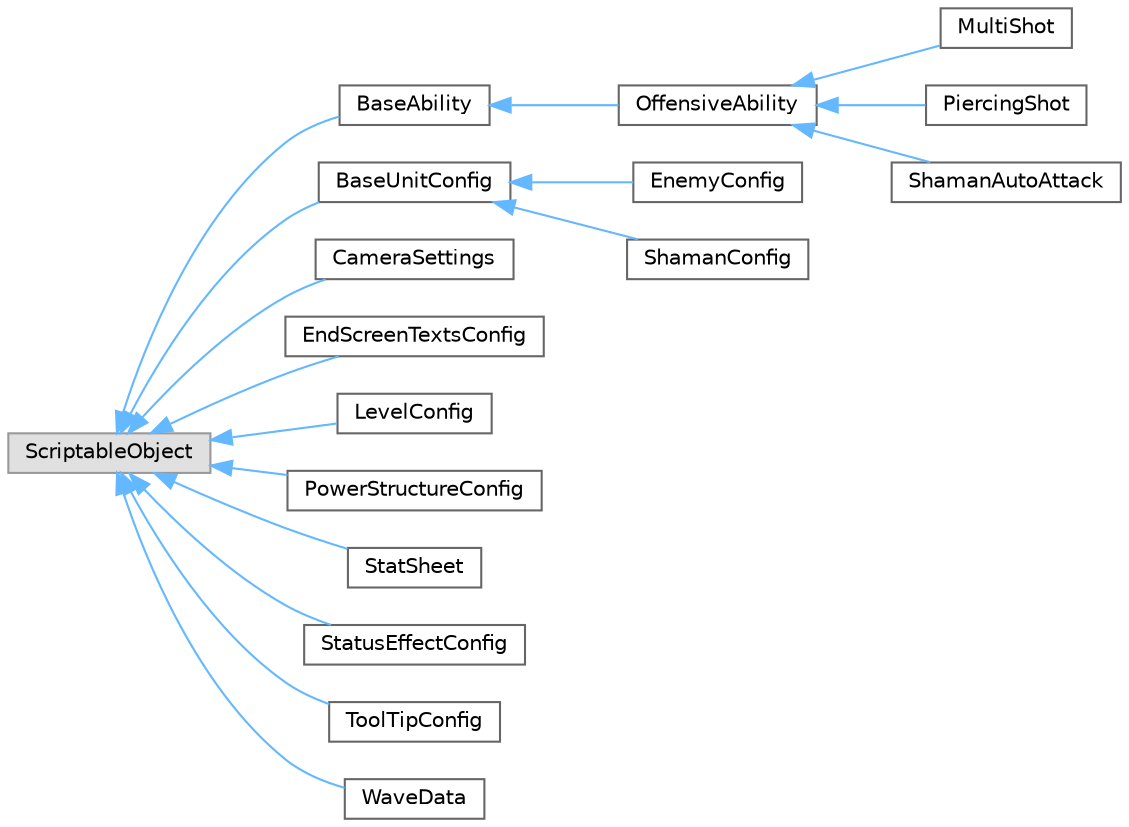 digraph "Graphical Class Hierarchy"
{
 // LATEX_PDF_SIZE
  bgcolor="transparent";
  edge [fontname=Helvetica,fontsize=10,labelfontname=Helvetica,labelfontsize=10];
  node [fontname=Helvetica,fontsize=10,shape=box,height=0.2,width=0.4];
  rankdir="LR";
  Node0 [label="ScriptableObject",height=0.2,width=0.4,color="grey60", fillcolor="#E0E0E0", style="filled",tooltip=" "];
  Node0 -> Node1 [dir="back",color="steelblue1",style="solid"];
  Node1 [label="BaseAbility",height=0.2,width=0.4,color="grey40", fillcolor="white", style="filled",URL="$class_base_ability.html",tooltip=" "];
  Node1 -> Node2 [dir="back",color="steelblue1",style="solid"];
  Node2 [label="OffensiveAbility",height=0.2,width=0.4,color="grey40", fillcolor="white", style="filled",URL="$class_offensive_ability.html",tooltip=" "];
  Node2 -> Node3 [dir="back",color="steelblue1",style="solid"];
  Node3 [label="MultiShot",height=0.2,width=0.4,color="grey40", fillcolor="white", style="filled",URL="$class_multi_shot.html",tooltip=" "];
  Node2 -> Node4 [dir="back",color="steelblue1",style="solid"];
  Node4 [label="PiercingShot",height=0.2,width=0.4,color="grey40", fillcolor="white", style="filled",URL="$class_piercing_shot.html",tooltip=" "];
  Node2 -> Node5 [dir="back",color="steelblue1",style="solid"];
  Node5 [label="ShamanAutoAttack",height=0.2,width=0.4,color="grey40", fillcolor="white", style="filled",URL="$class_shaman_auto_attack.html",tooltip=" "];
  Node0 -> Node6 [dir="back",color="steelblue1",style="solid"];
  Node6 [label="BaseUnitConfig",height=0.2,width=0.4,color="grey40", fillcolor="white", style="filled",URL="$class_base_unit_config.html",tooltip=" "];
  Node6 -> Node7 [dir="back",color="steelblue1",style="solid"];
  Node7 [label="EnemyConfig",height=0.2,width=0.4,color="grey40", fillcolor="white", style="filled",URL="$class_enemy_config.html",tooltip=" "];
  Node6 -> Node8 [dir="back",color="steelblue1",style="solid"];
  Node8 [label="ShamanConfig",height=0.2,width=0.4,color="grey40", fillcolor="white", style="filled",URL="$class_shaman_config.html",tooltip=" "];
  Node0 -> Node9 [dir="back",color="steelblue1",style="solid"];
  Node9 [label="CameraSettings",height=0.2,width=0.4,color="grey40", fillcolor="white", style="filled",URL="$class_camera_settings.html",tooltip=" "];
  Node0 -> Node10 [dir="back",color="steelblue1",style="solid"];
  Node10 [label="EndScreenTextsConfig",height=0.2,width=0.4,color="grey40", fillcolor="white", style="filled",URL="$class_end_screen_texts_config.html",tooltip=" "];
  Node0 -> Node11 [dir="back",color="steelblue1",style="solid"];
  Node11 [label="LevelConfig",height=0.2,width=0.4,color="grey40", fillcolor="white", style="filled",URL="$class_level_config.html",tooltip=" "];
  Node0 -> Node12 [dir="back",color="steelblue1",style="solid"];
  Node12 [label="PowerStructureConfig",height=0.2,width=0.4,color="grey40", fillcolor="white", style="filled",URL="$class_power_structure_config.html",tooltip=" "];
  Node0 -> Node13 [dir="back",color="steelblue1",style="solid"];
  Node13 [label="StatSheet",height=0.2,width=0.4,color="grey40", fillcolor="white", style="filled",URL="$class_stat_sheet.html",tooltip=" "];
  Node0 -> Node14 [dir="back",color="steelblue1",style="solid"];
  Node14 [label="StatusEffectConfig",height=0.2,width=0.4,color="grey40", fillcolor="white", style="filled",URL="$class_status_effect_config.html",tooltip=" "];
  Node0 -> Node15 [dir="back",color="steelblue1",style="solid"];
  Node15 [label="ToolTipConfig",height=0.2,width=0.4,color="grey40", fillcolor="white", style="filled",URL="$class_tool_tip_config.html",tooltip=" "];
  Node0 -> Node16 [dir="back",color="steelblue1",style="solid"];
  Node16 [label="WaveData",height=0.2,width=0.4,color="grey40", fillcolor="white", style="filled",URL="$class_wave_data.html",tooltip=" "];
}
